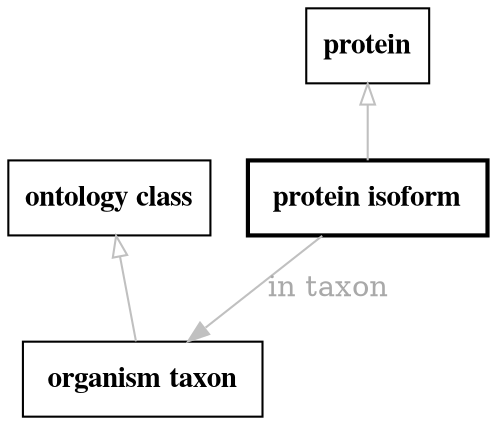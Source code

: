 // biolink model
digraph {
	graph [fontsize=32 penwidth=5]
	node [color=black fontname="times bold" shape=rectangle]
	edge [color=gray fontcolor=darkgray]
	"protein isoform" [label=" protein isoform " style=bold]
	protein -> "protein isoform" [label="" arrowtail=onormal dir=back]
	"protein isoform" -> "organism taxon" [label="in taxon"]
	"organism taxon" [label=" organism taxon " style=solid]
	"ontology class" -> "organism taxon" [label="" arrowtail=onormal dir=back]
}

